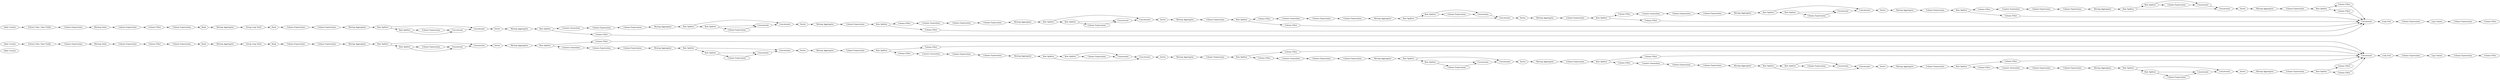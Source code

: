 digraph {
	1 [label="Table Creator"]
	21 [label="Table Creator"]
	22 [label="Extract Date_Time Fields"]
	24 [label="Column Expressions"]
	26 [label=Rank]
	29 [label="Column Filter"]
	30 [label=Rank]
	31 [label="Group Loop Start"]
	32 [label="Loop End"]
	33 [label="Moving Aggregator"]
	81 [label="Moving Aggregator"]
	82 [label="Column Expressions"]
	86 [label="Column Expressions"]
	89 [label="Column Expressions"]
	90 [label="Row Splitter"]
	91 [label=Concatenate]
	92 [label=Sorter]
	93 [label="Row Splitter"]
	94 [label=Concatenate]
	95 [label="Row Splitter"]
	96 [label=Concatenate]
	97 [label=Sorter]
	98 [label="Moving Aggregator"]
	99 [label="Row Splitter"]
	100 [label="Column Expressions"]
	101 [label=Concatenate]
	102 [label="Column Expressions"]
	103 [label="Row Splitter"]
	104 [label="Moving Aggregator"]
	105 [label=Concatenate]
	106 [label="Column Expressions"]
	107 [label="Counter Generation"]
	108 [label="Row Splitter"]
	109 [label="Moving Aggregator"]
	110 [label=Concatenate]
	111 [label="Column Expressions"]
	112 [label="Column Expressions"]
	113 [label="Counter Generation"]
	114 [label="Column Expressions"]
	115 [label="Moving Aggregator"]
	116 [label="Row Splitter"]
	117 [label="Row Splitter"]
	118 [label=Concatenate]
	119 [label=Sorter]
	120 [label="Moving Aggregator"]
	121 [label="Row Splitter"]
	122 [label=Concatenate]
	123 [label="Row Splitter"]
	124 [label="Moving Aggregator"]
	125 [label="Column Expressions"]
	126 [label="Column Expressions"]
	127 [label="Column Expressions"]
	128 [label="Counter Generation"]
	129 [label="Row Splitter"]
	130 [label="Moving Aggregator"]
	131 [label=Concatenate]
	132 [label="Row Splitter"]
	133 [label=Sorter]
	134 [label="Row Splitter"]
	135 [label=Concatenate]
	136 [label="Row Splitter"]
	137 [label=Sorter]
	138 [label=Concatenate]
	139 [label="Column Expressions"]
	140 [label="Moving Aggregator"]
	141 [label="Column Expressions"]
	142 [label="Column Expressions"]
	143 [label="Moving Aggregator"]
	144 [label="Row Splitter"]
	145 [label="Counter Generation"]
	146 [label="Moving Aggregator"]
	147 [label="Column Expressions"]
	148 [label="Row Splitter"]
	149 [label="Counter Generation"]
	150 [label="Row Splitter"]
	151 [label="Row Splitter"]
	152 [label=Concatenate]
	153 [label=Concatenate]
	154 [label=Sorter]
	155 [label="Column Expressions"]
	156 [label="Moving Aggregator"]
	157 [label="Column Expressions"]
	158 [label="Column Filter"]
	159 [label="Column Filter"]
	160 [label="Column Filter"]
	161 [label="Column Filter"]
	162 [label="Column Filter"]
	163 [label="Column Filter"]
	164 [label="Column Filter"]
	165 [label="Column Filter"]
	166 [label="Column Filter"]
	167 [label="Column Filter"]
	168 [label="Column Filter"]
	169 [label="Column Expressions"]
	170 [label="Column Expressions"]
	171 [label="Column Expressions"]
	172 [label="Column Expressions"]
	173 [label="Column Expressions"]
	184 [label=Rank]
	185 [label="Group Loop Start"]
	186 [label="Loop End"]
	187 [label="Moving Aggregator"]
	266 [label="Column Expressions"]
	267 [label=Rank]
	269 [label="Column Filter"]
	270 [label="Extract Date_Time Fields"]
	174 [label="Column Filter"]
	175 [label="Column Filter"]
	176 [label="Column Filter"]
	177 [label="Column Filter"]
	178 [label="Column Expressions"]
	179 [label="Column Filter"]
	180 [label="Column Filter"]
	181 [label="Column Filter"]
	182 [label="Column Filter"]
	183 [label="Column Filter"]
	188 [label=Sorter]
	189 [label=Concatenate]
	190 [label="Moving Aggregator"]
	191 [label="Column Expressions"]
	192 [label="Column Filter"]
	193 [label="Column Expressions"]
	194 [label="Column Filter"]
	195 [label="Row Splitter"]
	196 [label=Concatenate]
	197 [label="Row Splitter"]
	198 [label="Moving Aggregator"]
	199 [label="Column Expressions"]
	200 [label="Counter Generation"]
	201 [label="Row Splitter"]
	202 [label="Column Expressions"]
	203 [label="Moving Aggregator"]
	204 [label="Counter Generation"]
	205 [label="Row Splitter"]
	206 [label="Column Expressions"]
	207 [label="Moving Aggregator"]
	208 [label="Row Splitter"]
	209 [label=Concatenate]
	210 [label="Row Splitter"]
	211 [label=Sorter]
	212 [label="Row Splitter"]
	213 [label=Concatenate]
	214 [label=Concatenate]
	215 [label=Sorter]
	216 [label="Moving Aggregator"]
	217 [label="Column Expressions"]
	218 [label="Row Splitter"]
	219 [label="Moving Aggregator"]
	220 [label="Row Splitter"]
	221 [label=Concatenate]
	222 [label="Column Expressions"]
	223 [label="Moving Aggregator"]
	224 [label="Column Expressions"]
	225 [label="Column Expressions"]
	226 [label="Row Splitter"]
	227 [label="Counter Generation"]
	228 [label=Concatenate]
	229 [label="Column Expressions"]
	230 [label="Column Expressions"]
	231 [label="Column Expressions"]
	232 [label="Counter Generation"]
	233 [label="Row Splitter"]
	234 [label="Row Splitter"]
	235 [label=Concatenate]
	236 [label="Moving Aggregator"]
	237 [label="Column Expressions"]
	238 [label=Concatenate]
	239 [label="Moving Aggregator"]
	240 [label="Column Expressions"]
	241 [label="Row Splitter"]
	242 [label=Sorter]
	243 [label="Column Expressions"]
	244 [label=Concatenate]
	245 [label="Column Expressions"]
	246 [label="Row Splitter"]
	247 [label="Column Expressions"]
	248 [label=Concatenate]
	249 [label="Moving Aggregator"]
	250 [label="Counter Generation"]
	251 [label=Sorter]
	252 [label="Column Expressions"]
	253 [label="Row Splitter"]
	254 [label="Moving Aggregator"]
	255 [label=Concatenate]
	256 [label="Row Splitter"]
	257 [label="Row Splitter"]
	258 [label=Concatenate]
	259 [label=Sorter]
	260 [label="Moving Aggregator"]
	261 [label="Row Splitter"]
	262 [label="Column Expressions"]
	263 [label="Column Expressions"]
	264 [label="Column Expressions"]
	265 [label="Column Expressions"]
	274 [label="Column Expressions"]
	275 [label="Column Expressions"]
	276 [label="Lag Column"]
	277 [label="Column Expressions"]
	278 [label="Column Expressions"]
	279 [label="Lag Column"]
	280 [label="Table Creator"]
	281 [label="Column Expressions"]
	282 [label="Missing Value"]
	283 [label="Column Expressions"]
	284 [label="Column Filter"]
	285 [label="Missing Value"]
	286 [label="Column Expressions"]
	287 [label="Column Filter"]
	288 [label="Column Expressions"]
	174 -> 248
	175 -> 248
	176 -> 248
	177 -> 248
	178 -> 256
	179 -> 248
	180 -> 204
	181 -> 200
	182 -> 248
	183 -> 248
	188 -> 203
	189 -> 196
	190 -> 205
	191 -> 202
	192 -> 232
	193 -> 189
	194 -> 227
	195 -> 183
	195 -> 182
	196 -> 188
	197 -> 193
	197 -> 189
	198 -> 263
	199 -> 207
	200 -> 206
	201 -> 175
	201 -> 180
	202 -> 190
	203 -> 265
	204 -> 191
	205 -> 197
	205 -> 196
	206 -> 199
	207 -> 210
	208 -> 209
	208 -> 220
	209 -> 211
	210 -> 212
	210 -> 213
	211 -> 216
	212 -> 214
	212 -> 217
	213 -> 215
	214 -> 213
	215 -> 198
	216 -> 264
	217 -> 214
	218 -> 228
	218 -> 229
	219 -> 241
	220 -> 221
	220 -> 222
	221 -> 209
	222 -> 221
	223 -> 208
	224 -> 225
	225 -> 223
	226 -> 174
	226 -> 181
	227 -> 224
	228 -> 238
	229 -> 228
	230 -> 219
	231 -> 230
	232 -> 231
	233 -> 194
	233 -> 177
	234 -> 235
	234 -> 253
	235 -> 251
	236 -> 262
	237 -> 240
	238 -> 242
	239 -> 234
	240 -> 239
	241 -> 238
	241 -> 218
	242 -> 236
	243 -> 255
	244 -> 258
	245 -> 260
	246 -> 250
	246 -> 179
	247 -> 244
	249 -> 246
	250 -> 252
	251 -> 249
	252 -> 245
	253 -> 255
	253 -> 243
	254 -> 178
	255 -> 235
	256 -> 176
	256 -> 192
	257 -> 258
	257 -> 261
	258 -> 259
	259 -> 254
	260 -> 257
	261 -> 244
	261 -> 247
	262 -> 233
	263 -> 201
	264 -> 226
	265 -> 195
	21 -> 270
	22 -> 281
	24 -> 26
	26 -> 33
	30 -> 89
	31 -> 30
	32 -> 275
	33 -> 31
	81 -> 90
	82 -> 81
	86 -> 94
	89 -> 82
	90 -> 91
	90 -> 93
	91 -> 92
	92 -> 104
	93 -> 94
	93 -> 86
	94 -> 91
	95 -> 99
	95 -> 96
	96 -> 97
	97 -> 109
	98 -> 95
	99 -> 102
	99 -> 101
	100 -> 98
	101 -> 96
	102 -> 101
	103 -> 107
	103 -> 168
	104 -> 103
	105 -> 32
	106 -> 100
	107 -> 106
	108 -> 167
	108 -> 158
	109 -> 169
	110 -> 118
	111 -> 120
	112 -> 110
	113 -> 114
	114 -> 111
	115 -> 170
	116 -> 166
	116 -> 159
	117 -> 118
	117 -> 121
	118 -> 119
	119 -> 115
	120 -> 117
	121 -> 112
	121 -> 110
	122 -> 131
	123 -> 122
	123 -> 125
	124 -> 132
	125 -> 122
	126 -> 124
	127 -> 126
	128 -> 127
	129 -> 160
	129 -> 165
	130 -> 171
	131 -> 133
	132 -> 131
	132 -> 123
	133 -> 130
	134 -> 135
	134 -> 136
	135 -> 137
	136 -> 138
	136 -> 139
	137 -> 143
	138 -> 135
	139 -> 138
	140 -> 134
	141 -> 142
	142 -> 140
	143 -> 172
	144 -> 161
	144 -> 164
	145 -> 141
	146 -> 173
	147 -> 156
	148 -> 151
	148 -> 152
	149 -> 155
	150 -> 162
	150 -> 163
	151 -> 157
	151 -> 153
	152 -> 154
	153 -> 152
	154 -> 146
	155 -> 147
	156 -> 148
	157 -> 153
	158 -> 113
	159 -> 128
	160 -> 145
	161 -> 149
	162 -> 105
	163 -> 105
	164 -> 105
	165 -> 105
	166 -> 105
	167 -> 105
	168 -> 105
	169 -> 108
	170 -> 116
	171 -> 129
	172 -> 144
	173 -> 150
	184 -> 237
	185 -> 184
	186 -> 277
	187 -> 185
	266 -> 267
	267 -> 187
	270 -> 286
	248 -> 186
	274 -> 29
	275 -> 276
	276 -> 274
	277 -> 279
	278 -> 269
	279 -> 278
	280 -> 22
	281 -> 282
	282 -> 283
	283 -> 284
	284 -> 24
	285 -> 288
	286 -> 285
	287 -> 266
	288 -> 287
	rankdir=LR
}
